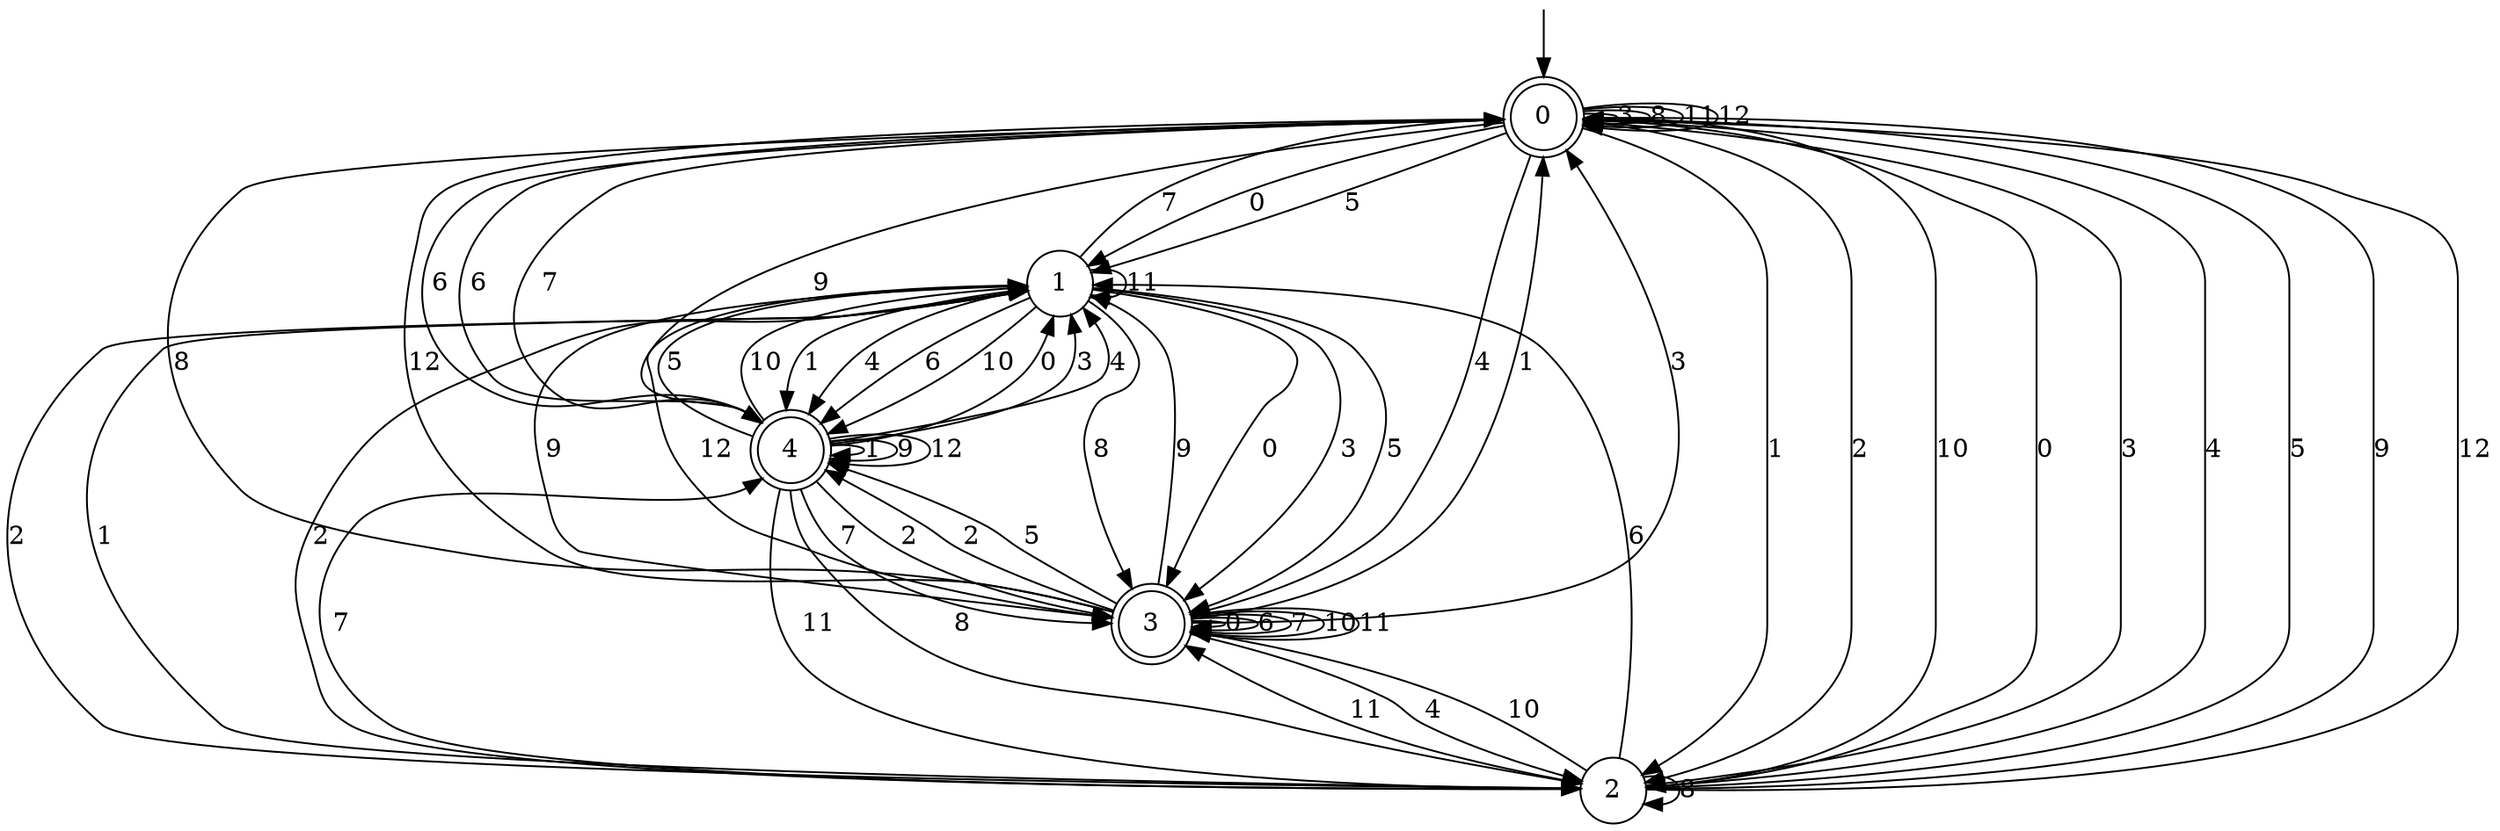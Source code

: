 digraph g {

	s0 [shape="doublecircle" label="0"];
	s1 [shape="circle" label="1"];
	s2 [shape="circle" label="2"];
	s3 [shape="doublecircle" label="3"];
	s4 [shape="doublecircle" label="4"];
	s0 -> s1 [label="0"];
	s0 -> s2 [label="1"];
	s0 -> s2 [label="2"];
	s0 -> s0 [label="3"];
	s0 -> s3 [label="4"];
	s0 -> s1 [label="5"];
	s0 -> s4 [label="6"];
	s0 -> s4 [label="7"];
	s0 -> s0 [label="8"];
	s0 -> s4 [label="9"];
	s0 -> s2 [label="10"];
	s0 -> s0 [label="11"];
	s0 -> s0 [label="12"];
	s1 -> s3 [label="0"];
	s1 -> s4 [label="1"];
	s1 -> s2 [label="2"];
	s1 -> s3 [label="3"];
	s1 -> s4 [label="4"];
	s1 -> s3 [label="5"];
	s1 -> s4 [label="6"];
	s1 -> s0 [label="7"];
	s1 -> s3 [label="8"];
	s1 -> s3 [label="9"];
	s1 -> s4 [label="10"];
	s1 -> s1 [label="11"];
	s1 -> s3 [label="12"];
	s2 -> s0 [label="0"];
	s2 -> s1 [label="1"];
	s2 -> s1 [label="2"];
	s2 -> s0 [label="3"];
	s2 -> s0 [label="4"];
	s2 -> s0 [label="5"];
	s2 -> s1 [label="6"];
	s2 -> s4 [label="7"];
	s2 -> s2 [label="8"];
	s2 -> s0 [label="9"];
	s2 -> s3 [label="10"];
	s2 -> s3 [label="11"];
	s2 -> s0 [label="12"];
	s3 -> s3 [label="0"];
	s3 -> s0 [label="1"];
	s3 -> s4 [label="2"];
	s3 -> s0 [label="3"];
	s3 -> s2 [label="4"];
	s3 -> s4 [label="5"];
	s3 -> s3 [label="6"];
	s3 -> s3 [label="7"];
	s3 -> s0 [label="8"];
	s3 -> s1 [label="9"];
	s3 -> s3 [label="10"];
	s3 -> s3 [label="11"];
	s3 -> s0 [label="12"];
	s4 -> s1 [label="0"];
	s4 -> s4 [label="1"];
	s4 -> s3 [label="2"];
	s4 -> s1 [label="3"];
	s4 -> s1 [label="4"];
	s4 -> s1 [label="5"];
	s4 -> s0 [label="6"];
	s4 -> s3 [label="7"];
	s4 -> s2 [label="8"];
	s4 -> s4 [label="9"];
	s4 -> s1 [label="10"];
	s4 -> s2 [label="11"];
	s4 -> s4 [label="12"];

__start0 [label="" shape="none" width="0" height="0"];
__start0 -> s0;

}
